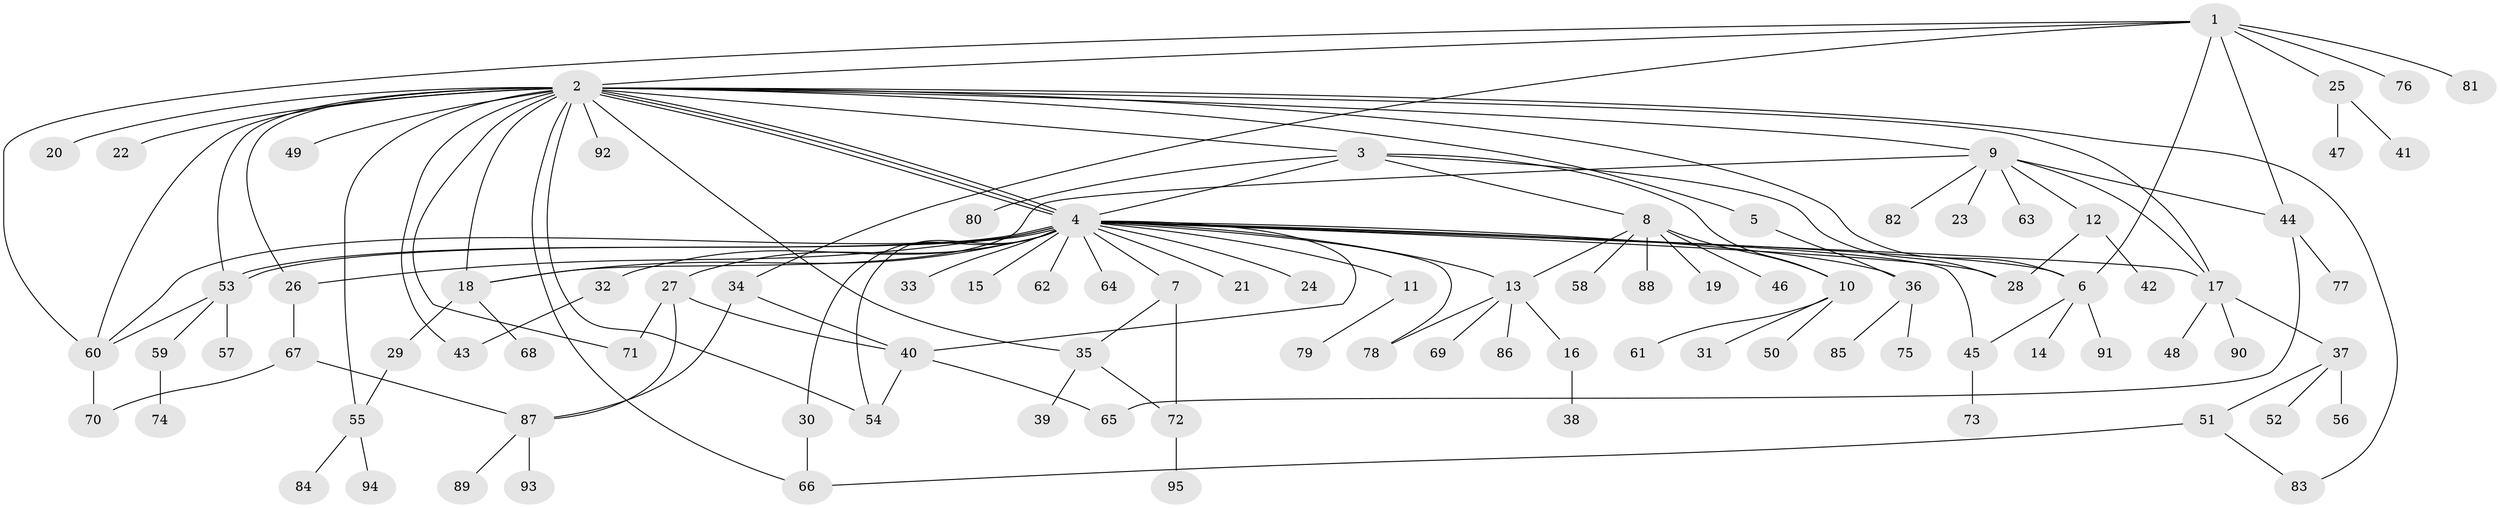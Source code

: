// coarse degree distribution, {1: 0.3157894736842105, 20: 0.02631578947368421, 3: 0.18421052631578946, 6: 0.05263157894736842, 2: 0.18421052631578946, 5: 0.10526315789473684, 4: 0.10526315789473684, 17: 0.02631578947368421}
// Generated by graph-tools (version 1.1) at 2025/36/03/04/25 23:36:42]
// undirected, 95 vertices, 133 edges
graph export_dot {
  node [color=gray90,style=filled];
  1;
  2;
  3;
  4;
  5;
  6;
  7;
  8;
  9;
  10;
  11;
  12;
  13;
  14;
  15;
  16;
  17;
  18;
  19;
  20;
  21;
  22;
  23;
  24;
  25;
  26;
  27;
  28;
  29;
  30;
  31;
  32;
  33;
  34;
  35;
  36;
  37;
  38;
  39;
  40;
  41;
  42;
  43;
  44;
  45;
  46;
  47;
  48;
  49;
  50;
  51;
  52;
  53;
  54;
  55;
  56;
  57;
  58;
  59;
  60;
  61;
  62;
  63;
  64;
  65;
  66;
  67;
  68;
  69;
  70;
  71;
  72;
  73;
  74;
  75;
  76;
  77;
  78;
  79;
  80;
  81;
  82;
  83;
  84;
  85;
  86;
  87;
  88;
  89;
  90;
  91;
  92;
  93;
  94;
  95;
  1 -- 2;
  1 -- 6;
  1 -- 25;
  1 -- 34;
  1 -- 44;
  1 -- 60;
  1 -- 76;
  1 -- 81;
  2 -- 3;
  2 -- 4;
  2 -- 4;
  2 -- 4;
  2 -- 5;
  2 -- 6;
  2 -- 9;
  2 -- 17;
  2 -- 18;
  2 -- 20;
  2 -- 22;
  2 -- 26;
  2 -- 35;
  2 -- 43;
  2 -- 49;
  2 -- 53;
  2 -- 54;
  2 -- 55;
  2 -- 60;
  2 -- 66;
  2 -- 71;
  2 -- 83;
  2 -- 92;
  3 -- 4;
  3 -- 8;
  3 -- 10;
  3 -- 28;
  3 -- 80;
  4 -- 6;
  4 -- 7;
  4 -- 11;
  4 -- 13;
  4 -- 15;
  4 -- 17;
  4 -- 18;
  4 -- 21;
  4 -- 24;
  4 -- 26;
  4 -- 27;
  4 -- 28;
  4 -- 30;
  4 -- 32;
  4 -- 33;
  4 -- 36;
  4 -- 40;
  4 -- 45;
  4 -- 53;
  4 -- 53;
  4 -- 54;
  4 -- 60;
  4 -- 62;
  4 -- 64;
  4 -- 78;
  5 -- 36;
  6 -- 14;
  6 -- 45;
  6 -- 91;
  7 -- 35;
  7 -- 72;
  8 -- 10;
  8 -- 13;
  8 -- 19;
  8 -- 46;
  8 -- 58;
  8 -- 88;
  9 -- 12;
  9 -- 17;
  9 -- 18;
  9 -- 23;
  9 -- 44;
  9 -- 63;
  9 -- 82;
  10 -- 31;
  10 -- 50;
  10 -- 61;
  11 -- 79;
  12 -- 28;
  12 -- 42;
  13 -- 16;
  13 -- 69;
  13 -- 78;
  13 -- 86;
  16 -- 38;
  17 -- 37;
  17 -- 48;
  17 -- 90;
  18 -- 29;
  18 -- 68;
  25 -- 41;
  25 -- 47;
  26 -- 67;
  27 -- 40;
  27 -- 71;
  27 -- 87;
  29 -- 55;
  30 -- 66;
  32 -- 43;
  34 -- 40;
  34 -- 87;
  35 -- 39;
  35 -- 72;
  36 -- 75;
  36 -- 85;
  37 -- 51;
  37 -- 52;
  37 -- 56;
  40 -- 54;
  40 -- 65;
  44 -- 65;
  44 -- 77;
  45 -- 73;
  51 -- 66;
  51 -- 83;
  53 -- 57;
  53 -- 59;
  53 -- 60;
  55 -- 84;
  55 -- 94;
  59 -- 74;
  60 -- 70;
  67 -- 70;
  67 -- 87;
  72 -- 95;
  87 -- 89;
  87 -- 93;
}
